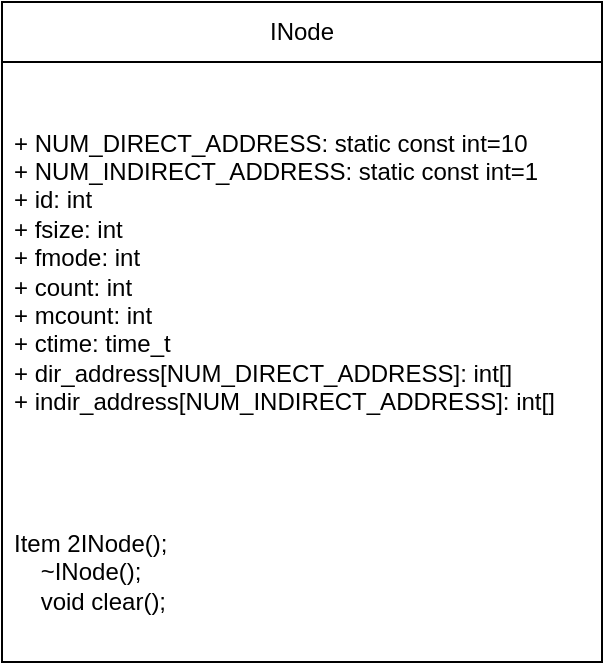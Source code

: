 <mxfile version="21.4.0" type="github">
  <diagram id="PnP3ODJL_Z0Urigxx_61" name="第 1 页">
    <mxGraphModel dx="1173" dy="499" grid="1" gridSize="10" guides="1" tooltips="1" connect="1" arrows="1" fold="1" page="1" pageScale="1" pageWidth="827" pageHeight="1169" math="0" shadow="0">
      <root>
        <mxCell id="0" />
        <mxCell id="1" parent="0" />
        <mxCell id="QhrNZY7RJF_LfjgAWxW2-1" value="INode" style="swimlane;fontStyle=0;childLayout=stackLayout;horizontal=1;startSize=30;horizontalStack=0;resizeParent=1;resizeParentMax=0;resizeLast=0;collapsible=1;marginBottom=0;whiteSpace=wrap;html=1;" vertex="1" parent="1">
          <mxGeometry x="200" y="140" width="300" height="330" as="geometry">
            <mxRectangle x="290" y="200" width="70" height="30" as="alternateBounds" />
          </mxGeometry>
        </mxCell>
        <mxCell id="QhrNZY7RJF_LfjgAWxW2-2" value="+ NUM_DIRECT_ADDRESS:&amp;nbsp;static const int=10&lt;br&gt;+ NUM_INDIRECT_ADDRESS:&amp;nbsp;static const int=1&lt;br&gt;&lt;div&gt;+ id: int&lt;/div&gt;&lt;div&gt;&lt;span style=&quot;background-color: initial;&quot;&gt;+ fsize: int&lt;/span&gt;&lt;/div&gt;&lt;div&gt;+ fmode: int&lt;/div&gt;&lt;div&gt;+ count: int&lt;/div&gt;&lt;div&gt;+ mcount: int&lt;/div&gt;&lt;div&gt;&lt;span style=&quot;background-color: initial;&quot;&gt;+ ctime: time_t&lt;/span&gt;&lt;/div&gt;&lt;div&gt;&lt;span style=&quot;background-color: initial;&quot;&gt;+ dir_address[NUM_DIRECT_ADDRESS]: int[]&lt;/span&gt;&lt;/div&gt;&lt;div&gt;+ indir_address[NUM_INDIRECT_ADDRESS]: int[]&lt;/div&gt;" style="text;strokeColor=none;fillColor=none;align=left;verticalAlign=middle;spacingLeft=4;spacingRight=4;overflow=hidden;points=[[0,0.5],[1,0.5]];portConstraint=eastwest;rotatable=0;whiteSpace=wrap;html=1;" vertex="1" parent="QhrNZY7RJF_LfjgAWxW2-1">
          <mxGeometry y="30" width="300" height="210" as="geometry" />
        </mxCell>
        <mxCell id="QhrNZY7RJF_LfjgAWxW2-3" value="Item 2INode();&lt;div&gt;&amp;nbsp; &amp;nbsp; ~INode();&lt;/div&gt;&lt;div&gt;&amp;nbsp; &amp;nbsp; void clear();&lt;/div&gt;" style="text;strokeColor=none;fillColor=none;align=left;verticalAlign=middle;spacingLeft=4;spacingRight=4;overflow=hidden;points=[[0,0.5],[1,0.5]];portConstraint=eastwest;rotatable=0;whiteSpace=wrap;html=1;" vertex="1" parent="QhrNZY7RJF_LfjgAWxW2-1">
          <mxGeometry y="240" width="300" height="90" as="geometry" />
        </mxCell>
      </root>
    </mxGraphModel>
  </diagram>
</mxfile>
